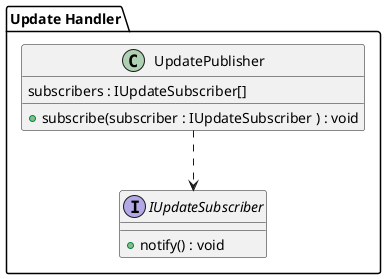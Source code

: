 @startuml
package "Update Handler" {
  interface IUpdateSubscriber {
    +notify() : void
  }

  class UpdatePublisher {
    subscribers : IUpdateSubscriber[]
    +subscribe(subscriber : IUpdateSubscriber ) : void
  }
  UpdatePublisher ..> IUpdateSubscriber
}
@enduml
